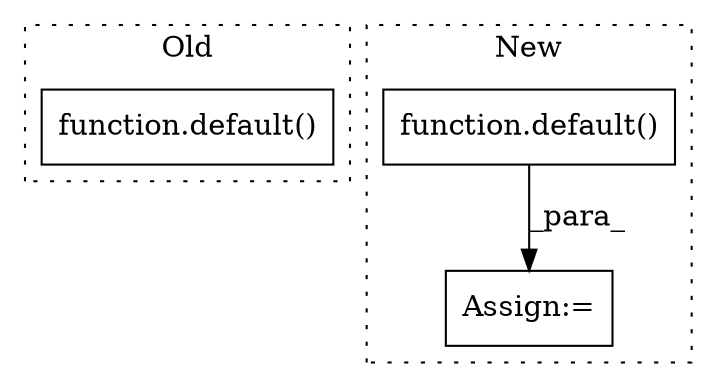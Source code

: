 digraph G {
subgraph cluster0 {
1 [label="function.default()" a="75" s="6631,6649" l="8,1" shape="box"];
label = "Old";
style="dotted";
}
subgraph cluster1 {
2 [label="function.default()" a="75" s="6665,6690" l="8,1" shape="box"];
3 [label="Assign:=" a="68" s="6662" l="3" shape="box"];
label = "New";
style="dotted";
}
2 -> 3 [label="_para_"];
}